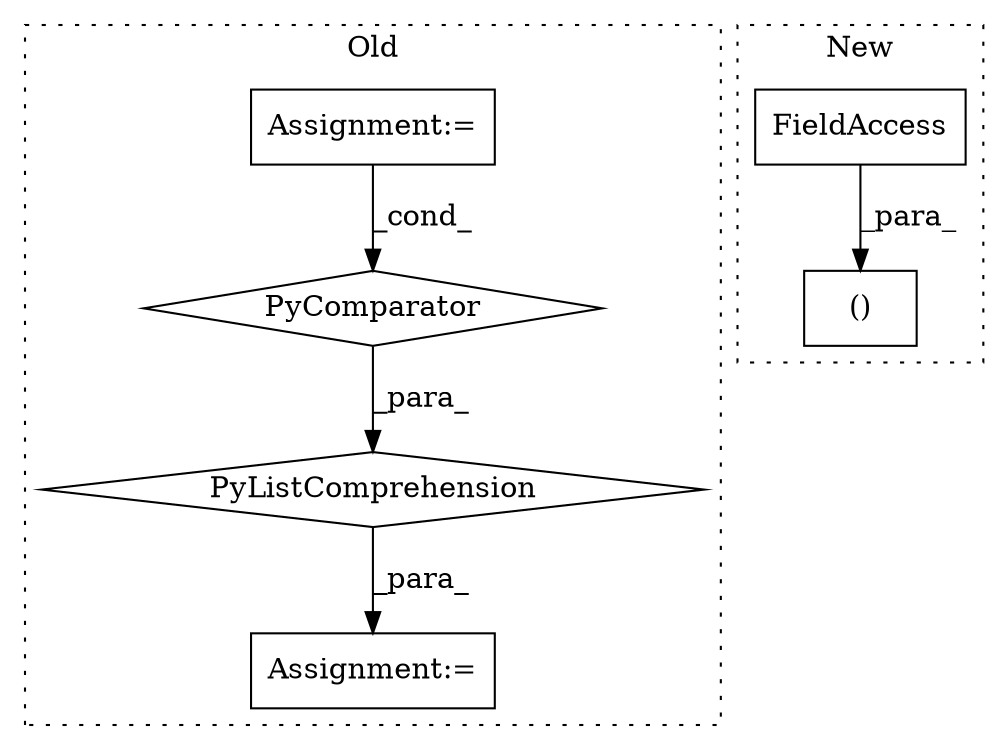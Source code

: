 digraph G {
subgraph cluster0 {
1 [label="PyListComprehension" a="109" s="690" l="132" shape="diamond"];
3 [label="Assignment:=" a="7" s="769" l="45" shape="box"];
4 [label="PyComparator" a="113" s="769" l="45" shape="diamond"];
5 [label="Assignment:=" a="7" s="883" l="2" shape="box"];
label = "Old";
style="dotted";
}
subgraph cluster1 {
2 [label="()" a="106" s="1534" l="22" shape="box"];
6 [label="FieldAccess" a="22" s="1552" l="4" shape="box"];
label = "New";
style="dotted";
}
1 -> 5 [label="_para_"];
3 -> 4 [label="_cond_"];
4 -> 1 [label="_para_"];
6 -> 2 [label="_para_"];
}